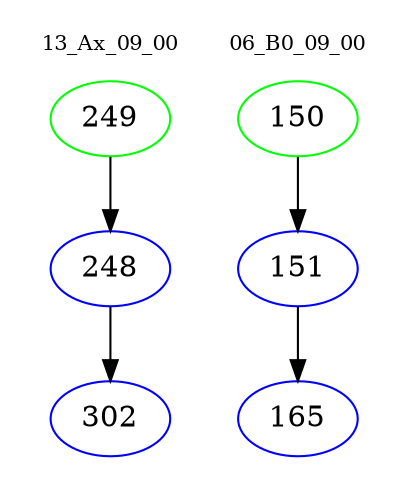 digraph{
subgraph cluster_0 {
color = white
label = "13_Ax_09_00";
fontsize=10;
T0_249 [label="249", color="green"]
T0_249 -> T0_248 [color="black"]
T0_248 [label="248", color="blue"]
T0_248 -> T0_302 [color="black"]
T0_302 [label="302", color="blue"]
}
subgraph cluster_1 {
color = white
label = "06_B0_09_00";
fontsize=10;
T1_150 [label="150", color="green"]
T1_150 -> T1_151 [color="black"]
T1_151 [label="151", color="blue"]
T1_151 -> T1_165 [color="black"]
T1_165 [label="165", color="blue"]
}
}
